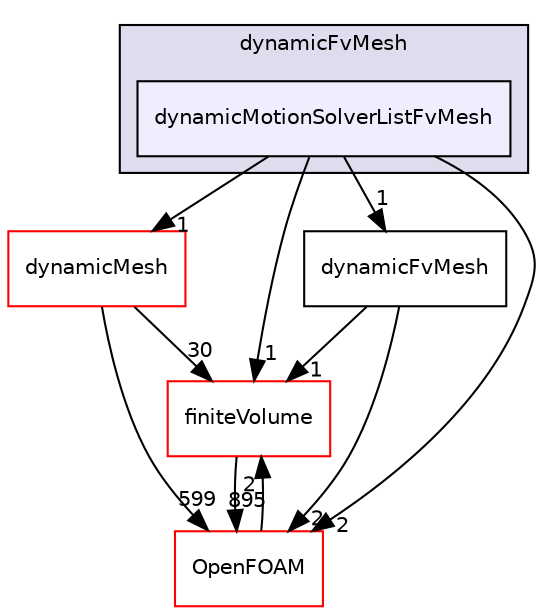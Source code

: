 digraph "src/dynamicFvMesh/dynamicMotionSolverListFvMesh" {
  bgcolor=transparent;
  compound=true
  node [ fontsize="10", fontname="Helvetica"];
  edge [ labelfontsize="10", labelfontname="Helvetica"];
  subgraph clusterdir_7045e8b584c9485727394e576736d39b {
    graph [ bgcolor="#ddddee", pencolor="black", label="dynamicFvMesh" fontname="Helvetica", fontsize="10", URL="dir_7045e8b584c9485727394e576736d39b.html"]
  dir_2006973bff4f31751ea4c29b09e5581b [shape=box, label="dynamicMotionSolverListFvMesh", style="filled", fillcolor="#eeeeff", pencolor="black", URL="dir_2006973bff4f31751ea4c29b09e5581b.html"];
  }
  dir_9bd15774b555cf7259a6fa18f99fe99b [shape=box label="finiteVolume" color="red" URL="dir_9bd15774b555cf7259a6fa18f99fe99b.html"];
  dir_63742796c427c97a292c80f7db71da36 [shape=box label="dynamicMesh" color="red" URL="dir_63742796c427c97a292c80f7db71da36.html"];
  dir_c5473ff19b20e6ec4dfe5c310b3778a8 [shape=box label="OpenFOAM" color="red" URL="dir_c5473ff19b20e6ec4dfe5c310b3778a8.html"];
  dir_facaccb758646efcf999676c3b1260b0 [shape=box label="dynamicFvMesh" URL="dir_facaccb758646efcf999676c3b1260b0.html"];
  dir_9bd15774b555cf7259a6fa18f99fe99b->dir_c5473ff19b20e6ec4dfe5c310b3778a8 [headlabel="895", labeldistance=1.5 headhref="dir_000814_002151.html"];
  dir_63742796c427c97a292c80f7db71da36->dir_9bd15774b555cf7259a6fa18f99fe99b [headlabel="30", labeldistance=1.5 headhref="dir_000588_000814.html"];
  dir_63742796c427c97a292c80f7db71da36->dir_c5473ff19b20e6ec4dfe5c310b3778a8 [headlabel="599", labeldistance=1.5 headhref="dir_000588_002151.html"];
  dir_c5473ff19b20e6ec4dfe5c310b3778a8->dir_9bd15774b555cf7259a6fa18f99fe99b [headlabel="2", labeldistance=1.5 headhref="dir_002151_000814.html"];
  dir_2006973bff4f31751ea4c29b09e5581b->dir_9bd15774b555cf7259a6fa18f99fe99b [headlabel="1", labeldistance=1.5 headhref="dir_000582_000814.html"];
  dir_2006973bff4f31751ea4c29b09e5581b->dir_63742796c427c97a292c80f7db71da36 [headlabel="1", labeldistance=1.5 headhref="dir_000582_000588.html"];
  dir_2006973bff4f31751ea4c29b09e5581b->dir_c5473ff19b20e6ec4dfe5c310b3778a8 [headlabel="2", labeldistance=1.5 headhref="dir_000582_002151.html"];
  dir_2006973bff4f31751ea4c29b09e5581b->dir_facaccb758646efcf999676c3b1260b0 [headlabel="1", labeldistance=1.5 headhref="dir_000582_000579.html"];
  dir_facaccb758646efcf999676c3b1260b0->dir_9bd15774b555cf7259a6fa18f99fe99b [headlabel="1", labeldistance=1.5 headhref="dir_000579_000814.html"];
  dir_facaccb758646efcf999676c3b1260b0->dir_c5473ff19b20e6ec4dfe5c310b3778a8 [headlabel="2", labeldistance=1.5 headhref="dir_000579_002151.html"];
}
